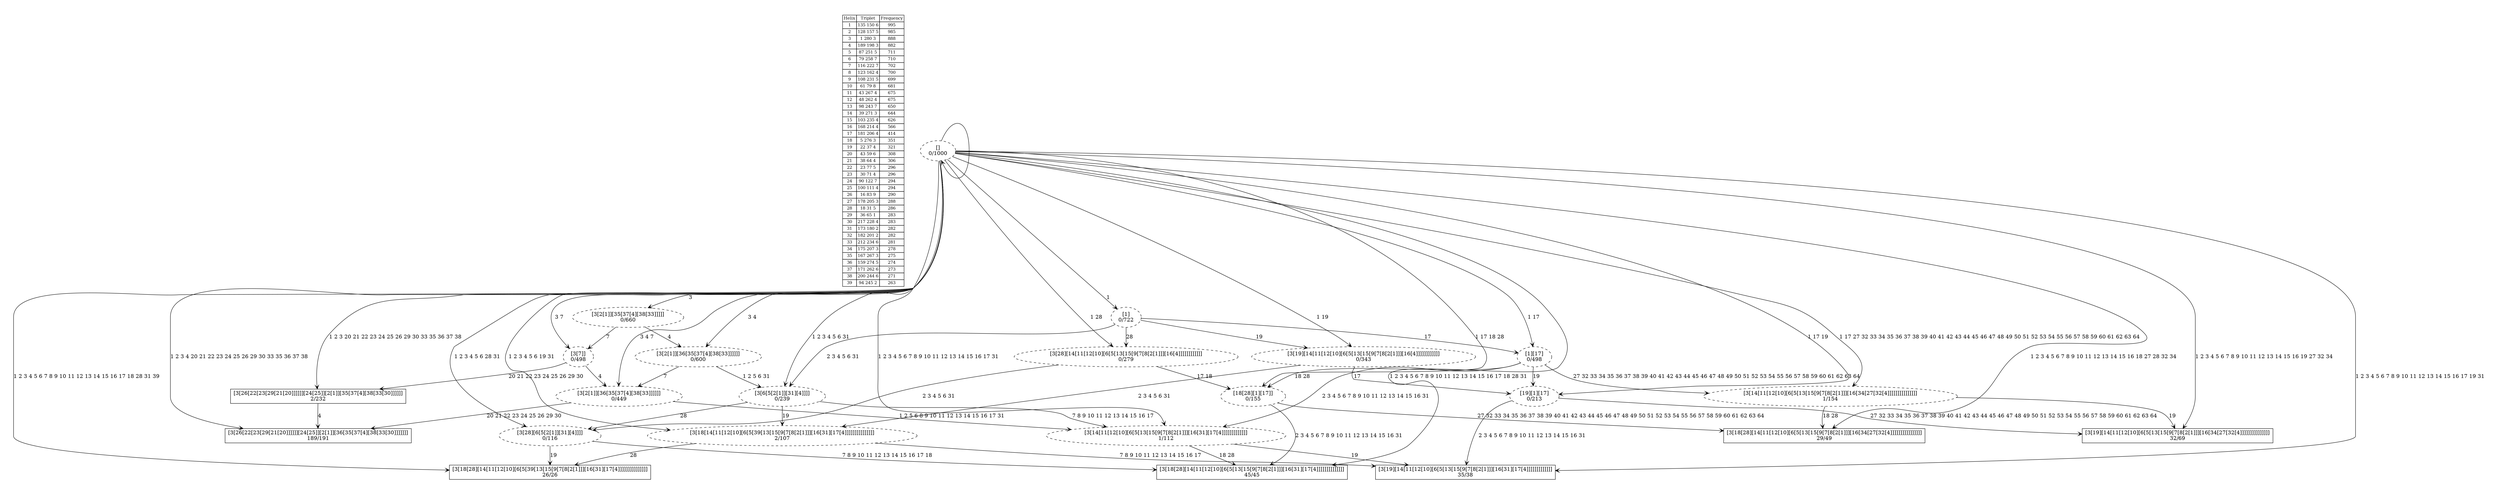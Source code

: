digraph G {
	pad = 0.5;
	nodesep = 0.5;
"legend" [label = < <table border="0" cellborder="1" cellspacing="0"><tr><td>Helix</td><td>Triplet</td><td>Frequency</td></tr>
<tr><td>1</td><td>135 150 6</td><td>995</td></tr>
<tr><td>2</td><td>128 157 5</td><td>985</td></tr>
<tr><td>3</td><td>1 280 3</td><td>888</td></tr>
<tr><td>4</td><td>189 198 3</td><td>882</td></tr>
<tr><td>5</td><td>87 251 5</td><td>711</td></tr>
<tr><td>6</td><td>79 258 7</td><td>710</td></tr>
<tr><td>7</td><td>116 222 7</td><td>702</td></tr>
<tr><td>8</td><td>123 162 4</td><td>700</td></tr>
<tr><td>9</td><td>108 231 5</td><td>699</td></tr>
<tr><td>10</td><td>61 79 8</td><td>681</td></tr>
<tr><td>11</td><td>43 267 4</td><td>675</td></tr>
<tr><td>12</td><td>48 262 4</td><td>675</td></tr>
<tr><td>13</td><td>98 243 7</td><td>650</td></tr>
<tr><td>14</td><td>39 271 3</td><td>644</td></tr>
<tr><td>15</td><td>103 235 4</td><td>626</td></tr>
<tr><td>16</td><td>168 214 4</td><td>566</td></tr>
<tr><td>17</td><td>181 206 4</td><td>414</td></tr>
<tr><td>18</td><td>5 276 3</td><td>351</td></tr>
<tr><td>19</td><td>22 37 4</td><td>321</td></tr>
<tr><td>20</td><td>43 59 6</td><td>308</td></tr>
<tr><td>21</td><td>38 64 4</td><td>306</td></tr>
<tr><td>22</td><td>23 77 5</td><td>296</td></tr>
<tr><td>23</td><td>30 71 4</td><td>296</td></tr>
<tr><td>24</td><td>90 122 7</td><td>294</td></tr>
<tr><td>25</td><td>100 111 4</td><td>294</td></tr>
<tr><td>26</td><td>16 83 9</td><td>290</td></tr>
<tr><td>27</td><td>178 205 3</td><td>288</td></tr>
<tr><td>28</td><td>18 31 5</td><td>286</td></tr>
<tr><td>29</td><td>36 65 1</td><td>283</td></tr>
<tr><td>30</td><td>217 228 4</td><td>283</td></tr>
<tr><td>31</td><td>173 180 2</td><td>282</td></tr>
<tr><td>32</td><td>182 201 2</td><td>282</td></tr>
<tr><td>33</td><td>212 234 6</td><td>281</td></tr>
<tr><td>34</td><td>175 207 3</td><td>278</td></tr>
<tr><td>35</td><td>167 267 3</td><td>275</td></tr>
<tr><td>36</td><td>159 274 5</td><td>274</td></tr>
<tr><td>37</td><td>171 262 6</td><td>273</td></tr>
<tr><td>38</td><td>200 244 6</td><td>271</td></tr>
<tr><td>39</td><td>94 245 2</td><td>263</td></tr>
</table>>, shape = plaintext, fontsize=11];
"1 2 3 4 20 21 22 23 24 25 26 29 30 33 35 36 37 38 " [shape = box];
"1 2 3 4 5 6 7 8 9 10 11 12 13 14 15 16 17 18 28 31 " [shape = box];
"1 2 3 20 21 22 23 24 25 26 29 30 33 35 36 37 38 " [shape = box];
"1 2 3 4 5 6 7 8 9 10 11 12 13 14 15 16 17 19 31 " [shape = box];
"1 2 3 4 5 6 7 8 9 10 11 12 13 14 15 16 19 27 32 34 " [shape = box];
"1 2 3 4 5 6 7 8 9 10 11 12 13 14 15 16 18 27 28 32 34 " [shape = box];
"1 2 3 4 5 6 7 8 9 10 11 12 13 14 15 16 17 18 28 31 39 " [shape = box];
"3 4 7 " [style = dashed];
"" [style = dashed];
"3 4 " [style = dashed];
"3 7 " [style = dashed];
"1 2 3 4 5 6 7 8 9 10 11 12 13 14 15 16 17 31 " [style = dashed];
"1 17 " [style = dashed];
"1 17 18 28 " [style = dashed];
"1 2 3 4 5 6 28 31 " [style = dashed];
"3 " [style = dashed];
"1 17 19 " [style = dashed];
"1 2 3 4 5 6 19 31 " [style = dashed];
"1 17 27 32 33 34 35 36 37 38 39 40 41 42 43 44 45 46 47 48 49 50 51 52 53 54 55 56 57 58 59 60 61 62 63 64 " [style = dashed];
"1 19 " [style = dashed];
"1 28 " [style = dashed];
"1 2 3 4 5 6 31 " [style = dashed];
"1 " [style = dashed];
"1 2 3 4 20 21 22 23 24 25 26 29 30 33 35 36 37 38 " [label = "[3[26[22[23[29[21[20]]]]]][24[25]][2[1]][36[35[37[4][38[33[30]]]]]]]\n189/191"];
"1 2 3 4 5 6 7 8 9 10 11 12 13 14 15 16 17 18 28 31 " [label = "[3[18[28][14[11[12[10][6[5[13[15[9[7[8[2[1]]][16[31][17[4]]]]]]]]]]]]]]\n45/45"];
"1 2 3 20 21 22 23 24 25 26 29 30 33 35 36 37 38 " [label = "[3[26[22[23[29[21[20]]]]]][24[25]][2[1]][35[37[4][38[33[30]]]]]]\n2/232"];
"1 2 3 4 5 6 7 8 9 10 11 12 13 14 15 16 17 19 31 " [label = "[3[19][14[11[12[10][6[5[13[15[9[7[8[2[1]]][16[31][17[4]]]]]]]]]]]]]\n35/38"];
"1 2 3 4 5 6 7 8 9 10 11 12 13 14 15 16 19 27 32 34 " [label = "[3[19][14[11[12[10][6[5[13[15[9[7[8[2[1]]][16[34[27[32[4]]]]]]]]]]]]]]]\n32/69"];
"1 2 3 4 5 6 7 8 9 10 11 12 13 14 15 16 18 27 28 32 34 " [label = "[3[18[28][14[11[12[10][6[5[13[15[9[7[8[2[1]]][16[34[27[32[4]]]]]]]]]]]]]]]]\n29/49"];
"1 2 3 4 5 6 7 8 9 10 11 12 13 14 15 16 17 18 28 31 39 " [label = "[3[18[28][14[11[12[10][6[5[39[13[15[9[7[8[2[1]]][16[31][17[4]]]]]]]]]]]]]]]\n26/26"];
"3 4 7 " [label = "[3[2[1]][36[35[37[4][38[33]]]]]]\n0/449"];
"" [label = "[2[1]][36[35[37[38[33]]]]]\n0/1000"];
"3 4 " [label = "[3[2[1]][36[35[37[4][38[33]]]]]]\n0/600"];
"3 7 " [label = "[3[7]]\n0/498"];
"1 2 3 4 5 6 7 8 9 10 11 12 13 14 15 16 17 31 " [label = "[3[14[11[12[10][6[5[13[15[9[7[8[2[1]]][16[31][17[4]]]]]]]]]]]]]\n1/112"];
"1 17 " [label = "[1][17]\n0/498"];
"1 17 18 28 " [label = "[18[28][1][17]]\n0/155"];
"1 2 3 4 5 6 28 31 " [label = "[3[28][6[5[2[1]][31][4]]]]\n0/116"];
"3 " [label = "[3[2[1]][35[37[4][38[33]]]]]\n0/660"];
"1 17 19 " [label = "[19][1][17]\n0/213"];
"1 2 3 4 5 6 19 31 " [label = "[3[18[14[11[12[10][6[5[39[13[15[9[7[8[2[1]]][16[31][17[4]]]]]]]]]]]]]]]\n2/107"];
"1 17 27 32 33 34 35 36 37 38 39 40 41 42 43 44 45 46 47 48 49 50 51 52 53 54 55 56 57 58 59 60 61 62 63 64 " [label = "[3[14[11[12[10][6[5[13[15[9[7[8[2[1]]][16[34[27[32[4]]]]]]]]]]]]]]]\n1/154"];
"1 19 " [label = "[3[19][14[11[12[10][6[5[13[15[9[7[8[2[1]]][16[4]]]]]]]]]]]]\n0/343"];
"1 28 " [label = "[3[28][14[11[12[10][6[5[13[15[9[7[8[2[1]]][16[4]]]]]]]]]]]]\n0/279"];
"1 2 3 4 5 6 31 " [label = "[3[6[5[2[1]][31][4]]]]\n0/239"];
"1 " [label = "[1]\n0/722"];
"" [label = "[]\n0/1000"];
"1 2 3 20 21 22 23 24 25 26 29 30 33 35 36 37 38 " -> "1 2 3 4 20 21 22 23 24 25 26 29 30 33 35 36 37 38 " [label = "4 ", arrowhead = vee];
"3 4 7 " -> "1 2 3 4 20 21 22 23 24 25 26 29 30 33 35 36 37 38 " [label = "20 21 22 23 24 25 26 29 30 ", arrowhead = vee];
"3 4 7 " -> "1 2 3 4 5 6 7 8 9 10 11 12 13 14 15 16 17 31 " [label = "1 2 5 6 8 9 10 11 12 13 14 15 16 17 31 ", arrowhead = vee];
"3 4 " -> "3 4 7 " [label = "7 ", arrowhead = vee];
"3 4 " -> "1 2 3 4 5 6 31 " [label = "1 2 5 6 31 ", arrowhead = vee];
"3 7 " -> "1 2 3 20 21 22 23 24 25 26 29 30 33 35 36 37 38 " [label = "20 21 22 23 24 25 26 29 30 ", arrowhead = vee];
"3 7 " -> "3 4 7 " [label = "4 ", arrowhead = vee];
"1 2 3 4 5 6 7 8 9 10 11 12 13 14 15 16 17 31 " -> "1 2 3 4 5 6 7 8 9 10 11 12 13 14 15 16 17 18 28 31 " [label = "18 28 ", arrowhead = vee];
"1 2 3 4 5 6 7 8 9 10 11 12 13 14 15 16 17 31 " -> "1 2 3 4 5 6 7 8 9 10 11 12 13 14 15 16 17 19 31 " [label = "19 ", arrowhead = vee];
"1 17 " -> "1 2 3 4 5 6 7 8 9 10 11 12 13 14 15 16 17 31 " [label = "2 3 4 5 6 7 8 9 10 11 12 13 14 15 16 31 ", arrowhead = vee];
"1 17 " -> "1 17 18 28 " [label = "18 28 ", arrowhead = vee];
"1 17 " -> "1 17 19 " [label = "19 ", arrowhead = vee];
"1 17 " -> "1 17 27 32 33 34 35 36 37 38 39 40 41 42 43 44 45 46 47 48 49 50 51 52 53 54 55 56 57 58 59 60 61 62 63 64 " [label = "27 32 33 34 35 36 37 38 39 40 41 42 43 44 45 46 47 48 49 50 51 52 53 54 55 56 57 58 59 60 61 62 63 64 ", arrowhead = vee];
"1 17 18 28 " -> "1 2 3 4 5 6 7 8 9 10 11 12 13 14 15 16 17 18 28 31 " [label = "2 3 4 5 6 7 8 9 10 11 12 13 14 15 16 31 ", arrowhead = vee];
"1 17 18 28 " -> "1 2 3 4 5 6 7 8 9 10 11 12 13 14 15 16 18 27 28 32 34 " [label = "27 32 33 34 35 36 37 38 39 40 41 42 43 44 45 46 47 48 49 50 51 52 53 54 55 56 57 58 59 60 61 62 63 64 ", arrowhead = vee];
"1 2 3 4 5 6 28 31 " -> "1 2 3 4 5 6 7 8 9 10 11 12 13 14 15 16 17 18 28 31 " [label = "7 8 9 10 11 12 13 14 15 16 17 18 ", arrowhead = vee];
"1 2 3 4 5 6 28 31 " -> "1 2 3 4 5 6 7 8 9 10 11 12 13 14 15 16 17 18 28 31 39 " [label = "19 ", arrowhead = vee];
"3 " -> "3 4 " [label = "4 ", arrowhead = vee];
"3 " -> "3 7 " [label = "7 ", arrowhead = vee];
"1 17 19 " -> "1 2 3 4 5 6 7 8 9 10 11 12 13 14 15 16 17 19 31 " [label = "2 3 4 5 6 7 8 9 10 11 12 13 14 15 16 31 ", arrowhead = vee];
"1 17 19 " -> "1 2 3 4 5 6 7 8 9 10 11 12 13 14 15 16 19 27 32 34 " [label = "27 32 33 34 35 36 37 38 39 40 41 42 43 44 45 46 47 48 49 50 51 52 53 54 55 56 57 58 59 60 61 62 63 64 ", arrowhead = vee];
"1 2 3 4 5 6 19 31 " -> "1 2 3 4 5 6 7 8 9 10 11 12 13 14 15 16 17 19 31 " [label = "7 8 9 10 11 12 13 14 15 16 17 ", arrowhead = vee];
"1 2 3 4 5 6 19 31 " -> "1 2 3 4 5 6 7 8 9 10 11 12 13 14 15 16 17 18 28 31 39 " [label = "28 ", arrowhead = vee];
"1 17 27 32 33 34 35 36 37 38 39 40 41 42 43 44 45 46 47 48 49 50 51 52 53 54 55 56 57 58 59 60 61 62 63 64 " -> "1 2 3 4 5 6 7 8 9 10 11 12 13 14 15 16 19 27 32 34 " [label = "19 ", arrowhead = vee];
"1 17 27 32 33 34 35 36 37 38 39 40 41 42 43 44 45 46 47 48 49 50 51 52 53 54 55 56 57 58 59 60 61 62 63 64 " -> "1 2 3 4 5 6 7 8 9 10 11 12 13 14 15 16 18 27 28 32 34 " [label = "18 28 ", arrowhead = vee];
"1 19 " -> "1 17 19 " [label = "17 ", arrowhead = vee];
"1 19 " -> "1 2 3 4 5 6 19 31 " [label = "2 3 4 5 6 31 ", arrowhead = vee];
"1 28 " -> "1 17 18 28 " [label = "17 18 ", arrowhead = vee];
"1 28 " -> "1 2 3 4 5 6 28 31 " [label = "2 3 4 5 6 31 ", arrowhead = vee];
"1 2 3 4 5 6 31 " -> "1 2 3 4 5 6 7 8 9 10 11 12 13 14 15 16 17 31 " [label = "7 8 9 10 11 12 13 14 15 16 17 ", arrowhead = vee];
"1 2 3 4 5 6 31 " -> "1 2 3 4 5 6 28 31 " [label = "28 ", arrowhead = vee];
"1 2 3 4 5 6 31 " -> "1 2 3 4 5 6 19 31 " [label = "19 ", arrowhead = vee];
"1 " -> "1 19 " [label = "19 ", arrowhead = vee];
"1 " -> "1 2 3 4 5 6 31 " [label = "2 3 4 5 6 31 ", arrowhead = vee];
"1 " -> "1 17 " [label = "17 ", arrowhead = vee];
"1 " -> "1 28 " [label = "28 ", arrowhead = vee];
"" -> "1 2 3 4 20 21 22 23 24 25 26 29 30 33 35 36 37 38 " [label = "1 2 3 4 20 21 22 23 24 25 26 29 30 33 35 36 37 38 ", arrowhead = vee];
"" -> "1 2 3 4 5 6 7 8 9 10 11 12 13 14 15 16 17 18 28 31 " [label = "1 2 3 4 5 6 7 8 9 10 11 12 13 14 15 16 17 18 28 31 ", arrowhead = vee];
"" -> "1 2 3 20 21 22 23 24 25 26 29 30 33 35 36 37 38 " [label = "1 2 3 20 21 22 23 24 25 26 29 30 33 35 36 37 38 ", arrowhead = vee];
"" -> "1 2 3 4 5 6 7 8 9 10 11 12 13 14 15 16 17 19 31 " [label = "1 2 3 4 5 6 7 8 9 10 11 12 13 14 15 16 17 19 31 ", arrowhead = vee];
"" -> "1 2 3 4 5 6 7 8 9 10 11 12 13 14 15 16 19 27 32 34 " [label = "1 2 3 4 5 6 7 8 9 10 11 12 13 14 15 16 19 27 32 34 ", arrowhead = vee];
"" -> "1 2 3 4 5 6 7 8 9 10 11 12 13 14 15 16 18 27 28 32 34 " [label = "1 2 3 4 5 6 7 8 9 10 11 12 13 14 15 16 18 27 28 32 34 ", arrowhead = vee];
"" -> "1 2 3 4 5 6 7 8 9 10 11 12 13 14 15 16 17 18 28 31 39 " [label = "1 2 3 4 5 6 7 8 9 10 11 12 13 14 15 16 17 18 28 31 39 ", arrowhead = vee];
"" -> "3 4 7 " [label = "3 4 7 ", arrowhead = vee];
"" -> "" [label = "", arrowhead = vee];
"" -> "3 4 " [label = "3 4 ", arrowhead = vee];
"" -> "3 7 " [label = "3 7 ", arrowhead = vee];
"" -> "1 2 3 4 5 6 7 8 9 10 11 12 13 14 15 16 17 31 " [label = "1 2 3 4 5 6 7 8 9 10 11 12 13 14 15 16 17 31 ", arrowhead = vee];
"" -> "1 17 " [label = "1 17 ", arrowhead = vee];
"" -> "1 17 18 28 " [label = "1 17 18 28 ", arrowhead = vee];
"" -> "1 2 3 4 5 6 28 31 " [label = "1 2 3 4 5 6 28 31 ", arrowhead = vee];
"" -> "3 " [label = "3 ", arrowhead = vee];
"" -> "1 17 19 " [label = "1 17 19 ", arrowhead = vee];
"" -> "1 2 3 4 5 6 19 31 " [label = "1 2 3 4 5 6 19 31 ", arrowhead = vee];
"" -> "1 17 27 32 33 34 35 36 37 38 39 40 41 42 43 44 45 46 47 48 49 50 51 52 53 54 55 56 57 58 59 60 61 62 63 64 " [label = "1 17 27 32 33 34 35 36 37 38 39 40 41 42 43 44 45 46 47 48 49 50 51 52 53 54 55 56 57 58 59 60 61 62 63 64 ", arrowhead = vee];
"" -> "1 19 " [label = "1 19 ", arrowhead = vee];
"" -> "1 28 " [label = "1 28 ", arrowhead = vee];
"" -> "1 2 3 4 5 6 31 " [label = "1 2 3 4 5 6 31 ", arrowhead = vee];
"" -> "1 " [label = "1 ", arrowhead = vee];
}